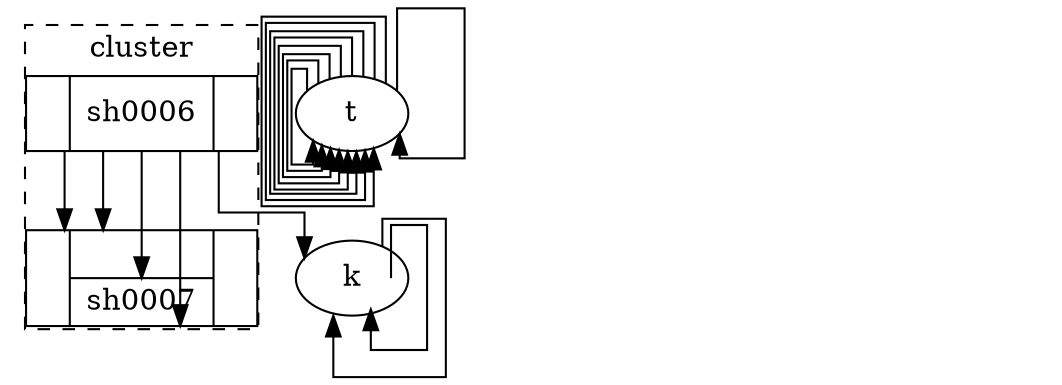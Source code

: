 digraph unix {
splines=ortho

subgraph cluster_0 {
label="cluster"
margin="1.5,1"
style=dashed
sh0006
sh0007
}

sh0006 [shape=record,label="{{<t>|sh0006|}}"];
t->t
t->t
t->t[label="hehehe"]
t->t[label="niu bi"]
t->t[label="iiiiii\\niii"]
t->t
t->t
t->t
t->t

k->k[tailport=w,headport=se]
k->k[tailport=ne,headport=s]

sh0007 [shape=record,label="{{<t>|{|<p>sh0007}|<r>}}"];
sh0006->sh0007[headcell="p"]
sh0006->sh0007[headcell="p"]
sh0006->sh0007[headcell="r",headport="e"]
sh0006->sh0007[headcell="r",headport="se"]

sh0006->k
}
